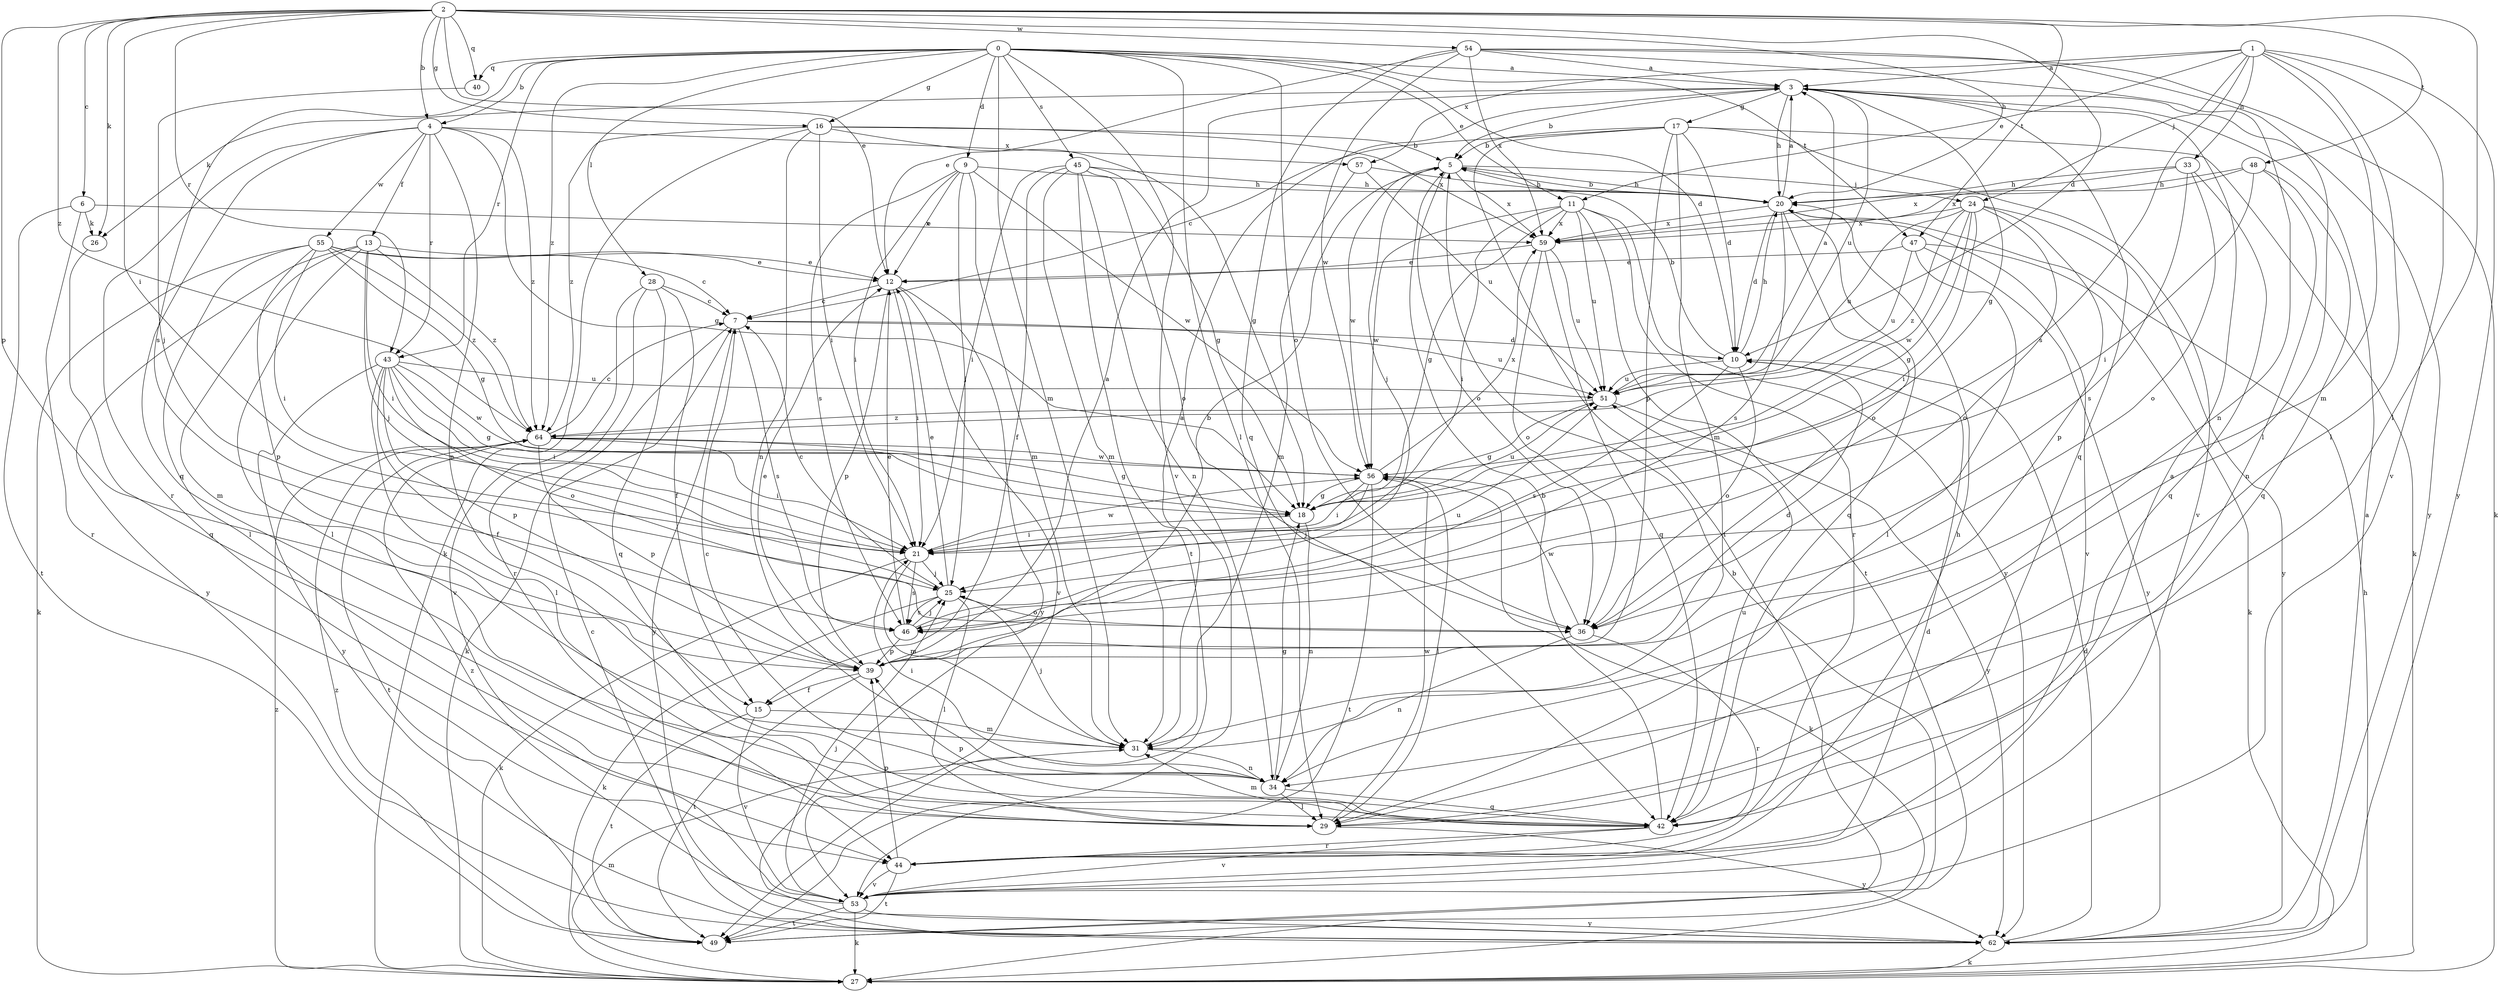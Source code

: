 strict digraph  {
0;
1;
2;
3;
4;
5;
6;
7;
9;
10;
11;
12;
13;
15;
16;
17;
18;
20;
21;
24;
25;
26;
27;
28;
29;
31;
33;
34;
36;
39;
40;
42;
43;
44;
45;
46;
47;
48;
49;
51;
53;
54;
55;
56;
57;
59;
62;
64;
0 -> 3  [label=a];
0 -> 4  [label=b];
0 -> 9  [label=d];
0 -> 10  [label=d];
0 -> 11  [label=e];
0 -> 16  [label=g];
0 -> 28  [label=l];
0 -> 29  [label=l];
0 -> 31  [label=m];
0 -> 36  [label=o];
0 -> 40  [label=q];
0 -> 43  [label=r];
0 -> 45  [label=s];
0 -> 46  [label=s];
0 -> 47  [label=t];
0 -> 53  [label=v];
0 -> 64  [label=z];
1 -> 3  [label=a];
1 -> 11  [label=e];
1 -> 24  [label=j];
1 -> 29  [label=l];
1 -> 31  [label=m];
1 -> 33  [label=n];
1 -> 46  [label=s];
1 -> 53  [label=v];
1 -> 57  [label=x];
1 -> 62  [label=y];
2 -> 4  [label=b];
2 -> 6  [label=c];
2 -> 10  [label=d];
2 -> 12  [label=e];
2 -> 16  [label=g];
2 -> 20  [label=h];
2 -> 21  [label=i];
2 -> 26  [label=k];
2 -> 29  [label=l];
2 -> 39  [label=p];
2 -> 40  [label=q];
2 -> 43  [label=r];
2 -> 47  [label=t];
2 -> 48  [label=t];
2 -> 54  [label=w];
2 -> 64  [label=z];
3 -> 5  [label=b];
3 -> 17  [label=g];
3 -> 18  [label=g];
3 -> 20  [label=h];
3 -> 26  [label=k];
3 -> 42  [label=q];
3 -> 51  [label=u];
3 -> 62  [label=y];
4 -> 13  [label=f];
4 -> 18  [label=g];
4 -> 34  [label=n];
4 -> 42  [label=q];
4 -> 43  [label=r];
4 -> 44  [label=r];
4 -> 55  [label=w];
4 -> 57  [label=x];
4 -> 64  [label=z];
5 -> 20  [label=h];
5 -> 24  [label=j];
5 -> 25  [label=j];
5 -> 36  [label=o];
5 -> 56  [label=w];
5 -> 59  [label=x];
6 -> 26  [label=k];
6 -> 44  [label=r];
6 -> 49  [label=t];
6 -> 59  [label=x];
7 -> 10  [label=d];
7 -> 27  [label=k];
7 -> 46  [label=s];
7 -> 51  [label=u];
7 -> 62  [label=y];
9 -> 12  [label=e];
9 -> 20  [label=h];
9 -> 21  [label=i];
9 -> 25  [label=j];
9 -> 31  [label=m];
9 -> 46  [label=s];
9 -> 56  [label=w];
10 -> 5  [label=b];
10 -> 20  [label=h];
10 -> 36  [label=o];
10 -> 46  [label=s];
10 -> 51  [label=u];
11 -> 18  [label=g];
11 -> 21  [label=i];
11 -> 44  [label=r];
11 -> 49  [label=t];
11 -> 51  [label=u];
11 -> 56  [label=w];
11 -> 59  [label=x];
11 -> 62  [label=y];
12 -> 7  [label=c];
12 -> 21  [label=i];
12 -> 39  [label=p];
12 -> 53  [label=v];
12 -> 62  [label=y];
13 -> 12  [label=e];
13 -> 21  [label=i];
13 -> 25  [label=j];
13 -> 29  [label=l];
13 -> 31  [label=m];
13 -> 62  [label=y];
13 -> 64  [label=z];
15 -> 31  [label=m];
15 -> 49  [label=t];
15 -> 53  [label=v];
16 -> 5  [label=b];
16 -> 18  [label=g];
16 -> 21  [label=i];
16 -> 27  [label=k];
16 -> 34  [label=n];
16 -> 59  [label=x];
16 -> 64  [label=z];
17 -> 5  [label=b];
17 -> 7  [label=c];
17 -> 10  [label=d];
17 -> 27  [label=k];
17 -> 31  [label=m];
17 -> 39  [label=p];
17 -> 49  [label=t];
17 -> 53  [label=v];
18 -> 21  [label=i];
18 -> 34  [label=n];
18 -> 51  [label=u];
20 -> 3  [label=a];
20 -> 5  [label=b];
20 -> 10  [label=d];
20 -> 36  [label=o];
20 -> 42  [label=q];
20 -> 46  [label=s];
20 -> 53  [label=v];
20 -> 59  [label=x];
21 -> 25  [label=j];
21 -> 27  [label=k];
21 -> 31  [label=m];
21 -> 46  [label=s];
21 -> 56  [label=w];
24 -> 18  [label=g];
24 -> 21  [label=i];
24 -> 36  [label=o];
24 -> 39  [label=p];
24 -> 51  [label=u];
24 -> 56  [label=w];
24 -> 59  [label=x];
24 -> 62  [label=y];
24 -> 64  [label=z];
25 -> 7  [label=c];
25 -> 12  [label=e];
25 -> 27  [label=k];
25 -> 29  [label=l];
25 -> 36  [label=o];
25 -> 46  [label=s];
26 -> 42  [label=q];
27 -> 5  [label=b];
27 -> 20  [label=h];
27 -> 31  [label=m];
27 -> 64  [label=z];
28 -> 7  [label=c];
28 -> 15  [label=f];
28 -> 42  [label=q];
28 -> 44  [label=r];
28 -> 53  [label=v];
29 -> 56  [label=w];
29 -> 62  [label=y];
31 -> 3  [label=a];
31 -> 25  [label=j];
31 -> 34  [label=n];
33 -> 20  [label=h];
33 -> 36  [label=o];
33 -> 42  [label=q];
33 -> 46  [label=s];
33 -> 59  [label=x];
34 -> 7  [label=c];
34 -> 18  [label=g];
34 -> 21  [label=i];
34 -> 29  [label=l];
34 -> 42  [label=q];
36 -> 34  [label=n];
36 -> 44  [label=r];
36 -> 56  [label=w];
39 -> 3  [label=a];
39 -> 5  [label=b];
39 -> 10  [label=d];
39 -> 12  [label=e];
39 -> 15  [label=f];
39 -> 49  [label=t];
40 -> 25  [label=j];
42 -> 5  [label=b];
42 -> 31  [label=m];
42 -> 39  [label=p];
42 -> 44  [label=r];
42 -> 51  [label=u];
42 -> 53  [label=v];
43 -> 15  [label=f];
43 -> 18  [label=g];
43 -> 21  [label=i];
43 -> 29  [label=l];
43 -> 36  [label=o];
43 -> 39  [label=p];
43 -> 51  [label=u];
43 -> 56  [label=w];
43 -> 62  [label=y];
44 -> 3  [label=a];
44 -> 20  [label=h];
44 -> 39  [label=p];
44 -> 49  [label=t];
44 -> 53  [label=v];
45 -> 15  [label=f];
45 -> 18  [label=g];
45 -> 20  [label=h];
45 -> 21  [label=i];
45 -> 31  [label=m];
45 -> 34  [label=n];
45 -> 36  [label=o];
45 -> 49  [label=t];
46 -> 12  [label=e];
46 -> 25  [label=j];
46 -> 39  [label=p];
46 -> 51  [label=u];
47 -> 12  [label=e];
47 -> 27  [label=k];
47 -> 29  [label=l];
47 -> 51  [label=u];
47 -> 62  [label=y];
48 -> 20  [label=h];
48 -> 21  [label=i];
48 -> 34  [label=n];
48 -> 42  [label=q];
48 -> 59  [label=x];
49 -> 64  [label=z];
51 -> 3  [label=a];
51 -> 18  [label=g];
51 -> 62  [label=y];
51 -> 64  [label=z];
53 -> 10  [label=d];
53 -> 25  [label=j];
53 -> 27  [label=k];
53 -> 49  [label=t];
53 -> 62  [label=y];
53 -> 64  [label=z];
54 -> 3  [label=a];
54 -> 12  [label=e];
54 -> 27  [label=k];
54 -> 29  [label=l];
54 -> 34  [label=n];
54 -> 42  [label=q];
54 -> 56  [label=w];
54 -> 59  [label=x];
55 -> 7  [label=c];
55 -> 12  [label=e];
55 -> 18  [label=g];
55 -> 21  [label=i];
55 -> 27  [label=k];
55 -> 29  [label=l];
55 -> 39  [label=p];
55 -> 64  [label=z];
56 -> 18  [label=g];
56 -> 21  [label=i];
56 -> 25  [label=j];
56 -> 27  [label=k];
56 -> 29  [label=l];
56 -> 49  [label=t];
56 -> 59  [label=x];
57 -> 20  [label=h];
57 -> 31  [label=m];
57 -> 51  [label=u];
59 -> 12  [label=e];
59 -> 36  [label=o];
59 -> 42  [label=q];
59 -> 51  [label=u];
62 -> 3  [label=a];
62 -> 7  [label=c];
62 -> 10  [label=d];
62 -> 27  [label=k];
64 -> 7  [label=c];
64 -> 18  [label=g];
64 -> 21  [label=i];
64 -> 39  [label=p];
64 -> 49  [label=t];
64 -> 56  [label=w];
}
